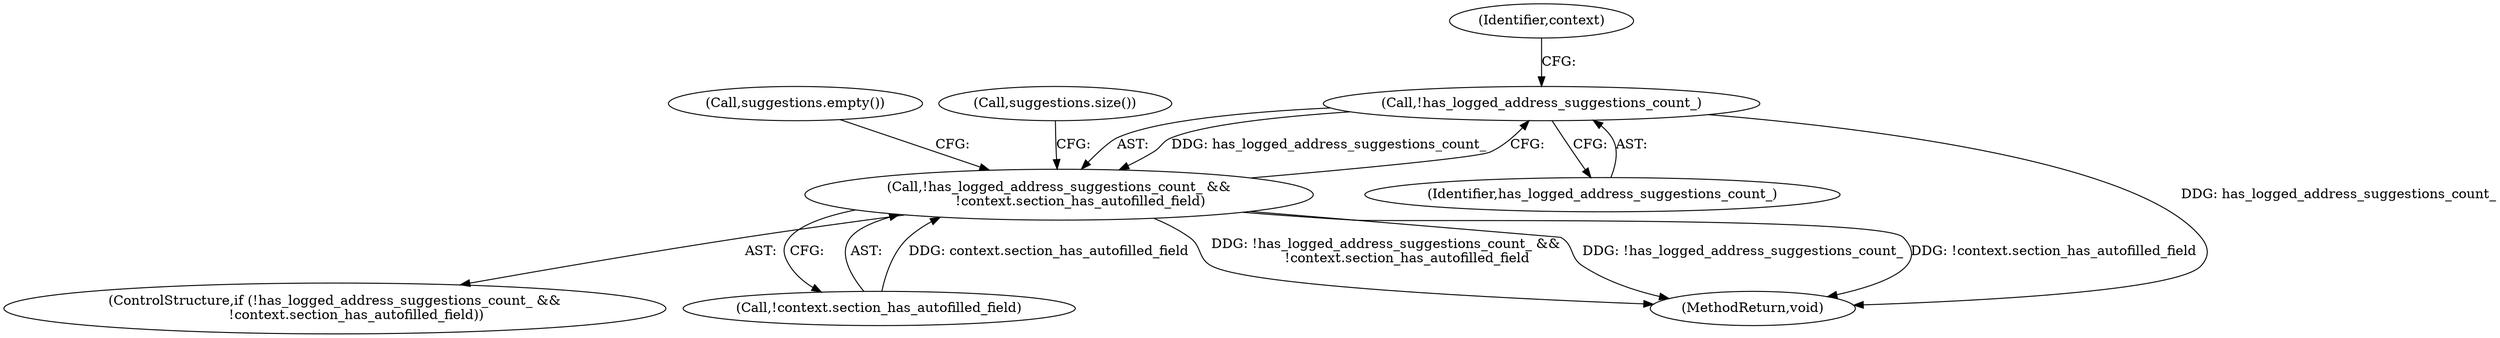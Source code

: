 digraph "1_Chrome_b025e82307a8490501bb030266cd955c391abcb7_0@del" {
"1000160" [label="(Call,!has_logged_address_suggestions_count_)"];
"1000159" [label="(Call,!has_logged_address_suggestions_count_ &&\n          !context.section_has_autofilled_field)"];
"1000174" [label="(Call,suggestions.empty())"];
"1000162" [label="(Call,!context.section_has_autofilled_field)"];
"1000168" [label="(Call,suggestions.size())"];
"1000161" [label="(Identifier,has_logged_address_suggestions_count_)"];
"1000160" [label="(Call,!has_logged_address_suggestions_count_)"];
"1000164" [label="(Identifier,context)"];
"1000158" [label="(ControlStructure,if (!has_logged_address_suggestions_count_ &&\n          !context.section_has_autofilled_field))"];
"1000224" [label="(MethodReturn,void)"];
"1000159" [label="(Call,!has_logged_address_suggestions_count_ &&\n          !context.section_has_autofilled_field)"];
"1000160" -> "1000159"  [label="AST: "];
"1000160" -> "1000161"  [label="CFG: "];
"1000161" -> "1000160"  [label="AST: "];
"1000164" -> "1000160"  [label="CFG: "];
"1000159" -> "1000160"  [label="CFG: "];
"1000160" -> "1000224"  [label="DDG: has_logged_address_suggestions_count_"];
"1000160" -> "1000159"  [label="DDG: has_logged_address_suggestions_count_"];
"1000159" -> "1000158"  [label="AST: "];
"1000159" -> "1000162"  [label="CFG: "];
"1000162" -> "1000159"  [label="AST: "];
"1000168" -> "1000159"  [label="CFG: "];
"1000174" -> "1000159"  [label="CFG: "];
"1000159" -> "1000224"  [label="DDG: !has_logged_address_suggestions_count_ &&\n          !context.section_has_autofilled_field"];
"1000159" -> "1000224"  [label="DDG: !has_logged_address_suggestions_count_"];
"1000159" -> "1000224"  [label="DDG: !context.section_has_autofilled_field"];
"1000162" -> "1000159"  [label="DDG: context.section_has_autofilled_field"];
}
